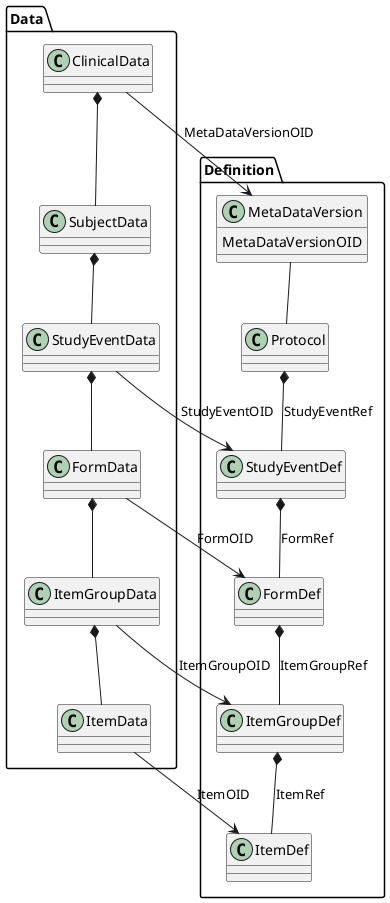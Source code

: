 @startuml "form-hierarchy"

package "Definition"{
    class Protocol

    class MetaDataVersion {
        MetaDataVersionOID
    }

    class StudyEventDef

    class FormDef

    class ItemGroupDef

    class ItemDef

    MetaDataVersion -- Protocol
    Protocol *-- StudyEventDef: StudyEventRef
    StudyEventDef *-- FormDef : FormRef
    FormDef *-- ItemGroupDef : ItemGroupRef
    ItemGroupDef *-- ItemDef : ItemRef
}

package "Data" {
    class ClinicalData
    class SubjectData 
    class StudyEventData
    class FormData
    class ItemGroupData
    class ItemData

    ClinicalData *-- SubjectData
    SubjectData *-- StudyEventData
    StudyEventData *-- FormData
    FormData *-- ItemGroupData
    ItemGroupData *-- ItemData

    ClinicalData --> MetaDataVersion: MetaDataVersionOID
    StudyEventData --> StudyEventDef: StudyEventOID
    FormData --> FormDef: FormOID
    ItemGroupData --> ItemGroupDef: ItemGroupOID
    ItemData --> ItemDef: ItemOID

}
@enduml